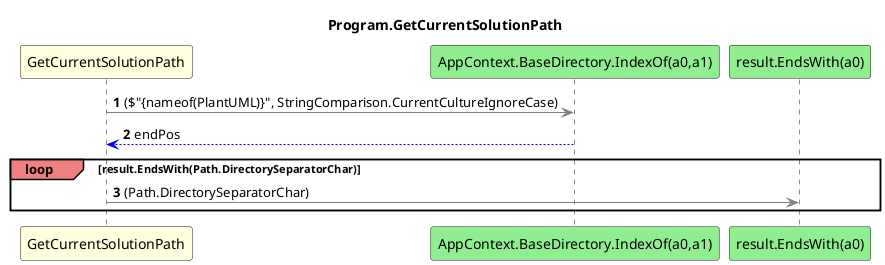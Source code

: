@startuml Program.GetCurrentSolutionPath
title Program.GetCurrentSolutionPath
participant "GetCurrentSolutionPath" as GetCurrentSolutionPath #LightYellow
participant "AppContext.BaseDirectory.IndexOf(a0,a1)" as AppContext_BaseDirectory_IndexOf_a0_a1 #LightGreen
participant "result.EndsWith(a0)" as result_EndsWith_a0 #LightGreen
autonumber
GetCurrentSolutionPath -[#grey]> AppContext_BaseDirectory_IndexOf_a0_a1 : ($"{nameof(PlantUML)}", StringComparison.CurrentCultureIgnoreCase)
AppContext_BaseDirectory_IndexOf_a0_a1 -[#blue]-> GetCurrentSolutionPath : endPos
loop#LightCoral result.EndsWith(Path.DirectorySeparatorChar)
    GetCurrentSolutionPath -[#grey]> result_EndsWith_a0 : (Path.DirectorySeparatorChar)
end
@enduml
